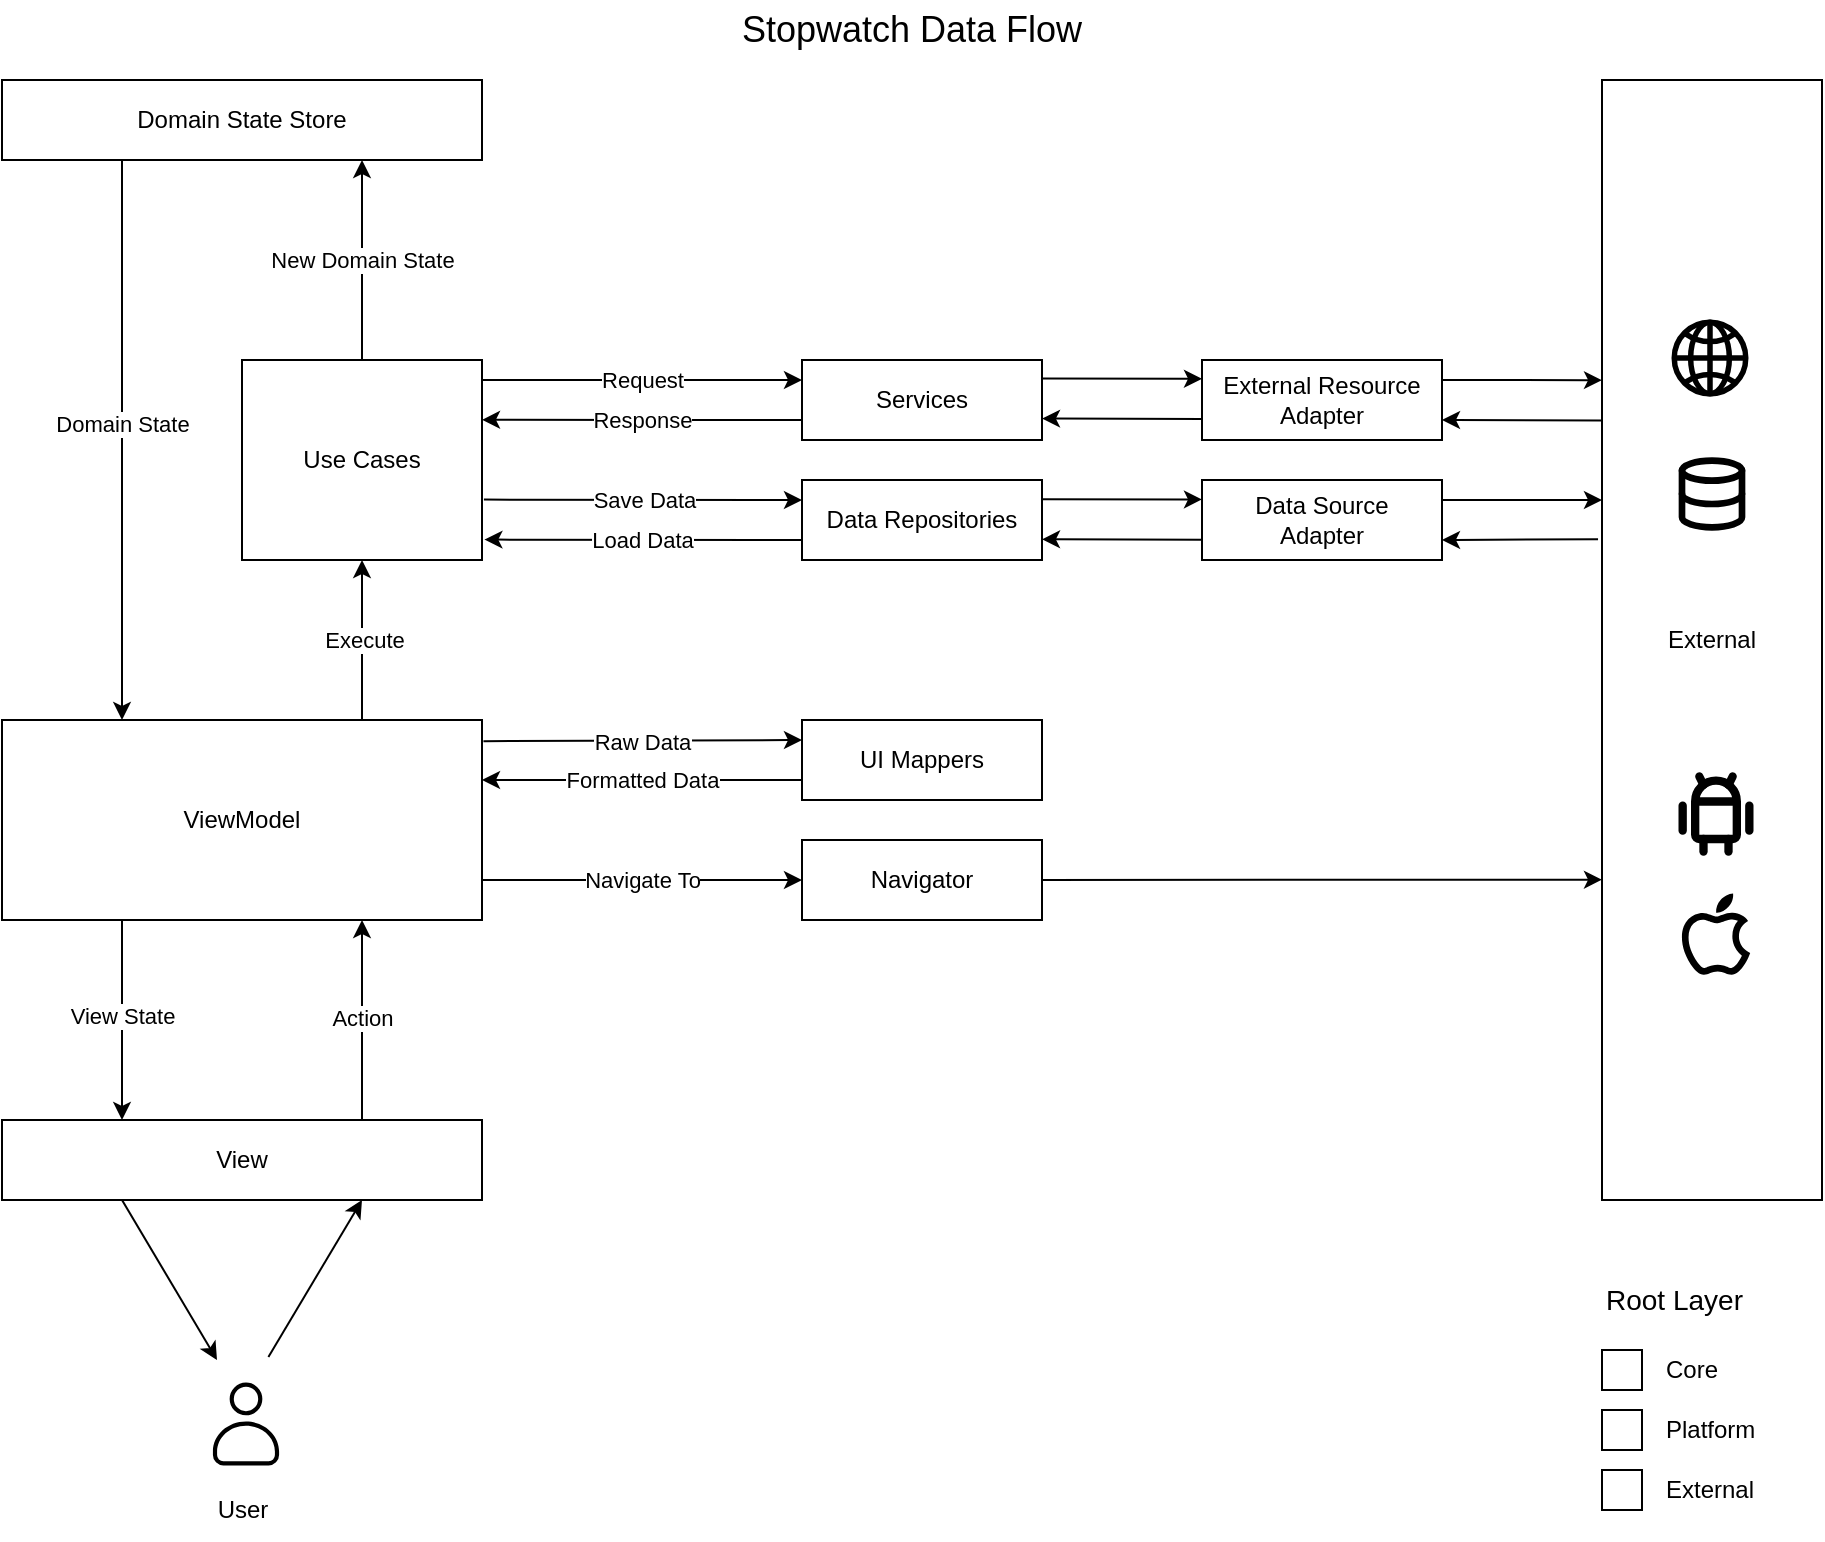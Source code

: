 <mxfile>
    <diagram id="jtDUzQ1pqoce6ORhRkvu" name="Page-1">
        <mxGraphModel dx="1056" dy="742" grid="1" gridSize="10" guides="1" tooltips="1" connect="1" arrows="1" fold="1" page="0" pageScale="1" pageWidth="1100" pageHeight="850" background="none" math="0" shadow="0">
            <root>
                <mxCell id="0"/>
                <mxCell id="1" parent="0"/>
                <mxCell id="11" style="edgeStyle=none;html=1;exitX=0.75;exitY=0;exitDx=0;exitDy=0;entryX=0.75;entryY=1;entryDx=0;entryDy=0;flowAnimation=0;" parent="1" source="2" target="3" edge="1">
                    <mxGeometry relative="1" as="geometry"/>
                </mxCell>
                <mxCell id="13" value="Action" style="edgeLabel;html=1;align=center;verticalAlign=middle;resizable=0;points=[];" parent="11" vertex="1" connectable="0">
                    <mxGeometry x="0.101" y="-2" relative="1" as="geometry">
                        <mxPoint x="-2" y="4" as="offset"/>
                    </mxGeometry>
                </mxCell>
                <mxCell id="100" style="edgeStyle=none;html=1;entryX=0.25;entryY=0;entryDx=0;entryDy=0;startArrow=none;startFill=0;endArrow=classic;endFill=1;exitX=0.25;exitY=1;exitDx=0;exitDy=0;flowAnimation=0;" parent="1" source="2" target="45" edge="1">
                    <mxGeometry relative="1" as="geometry"/>
                </mxCell>
                <mxCell id="2" value="View" style="rounded=0;whiteSpace=wrap;html=1;" parent="1" vertex="1">
                    <mxGeometry x="320" y="720" width="240" height="40" as="geometry"/>
                </mxCell>
                <mxCell id="14" style="edgeStyle=none;html=1;exitX=0.75;exitY=0;exitDx=0;exitDy=0;entryX=0.5;entryY=1;entryDx=0;entryDy=0;flowAnimation=0;" parent="1" source="3" target="4" edge="1">
                    <mxGeometry relative="1" as="geometry"/>
                </mxCell>
                <mxCell id="15" value="Execute" style="edgeLabel;html=1;align=center;verticalAlign=middle;resizable=0;points=[];" parent="14" vertex="1" connectable="0">
                    <mxGeometry x="0.195" y="-1" relative="1" as="geometry">
                        <mxPoint y="8" as="offset"/>
                    </mxGeometry>
                </mxCell>
                <mxCell id="32" style="edgeStyle=none;html=1;exitX=0.25;exitY=1;exitDx=0;exitDy=0;entryX=0.25;entryY=0;entryDx=0;entryDy=0;flowAnimation=0;" parent="1" source="3" target="2" edge="1">
                    <mxGeometry relative="1" as="geometry"/>
                </mxCell>
                <mxCell id="33" value="View State" style="edgeLabel;html=1;align=center;verticalAlign=middle;resizable=0;points=[];" parent="32" vertex="1" connectable="0">
                    <mxGeometry x="-0.225" relative="1" as="geometry">
                        <mxPoint y="9" as="offset"/>
                    </mxGeometry>
                </mxCell>
                <mxCell id="34" style="edgeStyle=none;html=1;entryX=0;entryY=0.5;entryDx=0;entryDy=0;exitX=1;exitY=0.8;exitDx=0;exitDy=0;exitPerimeter=0;flowAnimation=0;" parent="1" source="3" target="10" edge="1">
                    <mxGeometry relative="1" as="geometry">
                        <mxPoint x="570" y="600" as="sourcePoint"/>
                    </mxGeometry>
                </mxCell>
                <mxCell id="35" value="Navigate To" style="edgeLabel;html=1;align=center;verticalAlign=middle;resizable=0;points=[];" parent="34" vertex="1" connectable="0">
                    <mxGeometry x="-0.101" y="-1" relative="1" as="geometry">
                        <mxPoint x="8" y="-1" as="offset"/>
                    </mxGeometry>
                </mxCell>
                <mxCell id="36" style="edgeStyle=none;html=1;exitX=1.003;exitY=0.106;exitDx=0;exitDy=0;entryX=0;entryY=0.25;entryDx=0;entryDy=0;exitPerimeter=0;flowAnimation=0;" parent="1" source="3" target="6" edge="1">
                    <mxGeometry relative="1" as="geometry"/>
                </mxCell>
                <mxCell id="37" value="Raw Data" style="edgeLabel;html=1;align=center;verticalAlign=middle;resizable=0;points=[];" parent="36" vertex="1" connectable="0">
                    <mxGeometry x="-0.486" relative="1" as="geometry">
                        <mxPoint x="38" as="offset"/>
                    </mxGeometry>
                </mxCell>
                <mxCell id="3" value="ViewModel" style="rounded=0;whiteSpace=wrap;html=1;" parent="1" vertex="1">
                    <mxGeometry x="320" y="520" width="240" height="100" as="geometry"/>
                </mxCell>
                <mxCell id="17" style="edgeStyle=none;html=1;exitX=1.008;exitY=0.698;exitDx=0;exitDy=0;entryX=0;entryY=0.25;entryDx=0;entryDy=0;exitPerimeter=0;flowAnimation=0;" parent="1" source="4" target="9" edge="1">
                    <mxGeometry relative="1" as="geometry"/>
                </mxCell>
                <mxCell id="23" value="Save Data" style="edgeLabel;html=1;align=center;verticalAlign=middle;resizable=0;points=[];" parent="17" vertex="1" connectable="0">
                    <mxGeometry x="-0.053" relative="1" as="geometry">
                        <mxPoint x="4" as="offset"/>
                    </mxGeometry>
                </mxCell>
                <mxCell id="25" style="edgeStyle=none;html=1;exitX=1;exitY=0.1;exitDx=0;exitDy=0;entryX=0;entryY=0.25;entryDx=0;entryDy=0;exitPerimeter=0;flowAnimation=0;" parent="1" source="4" target="7" edge="1">
                    <mxGeometry relative="1" as="geometry"/>
                </mxCell>
                <mxCell id="26" value="Request" style="edgeLabel;html=1;align=center;verticalAlign=middle;resizable=0;points=[];" parent="25" vertex="1" connectable="0">
                    <mxGeometry x="0.183" relative="1" as="geometry">
                        <mxPoint x="-15" as="offset"/>
                    </mxGeometry>
                </mxCell>
                <mxCell id="28" style="edgeStyle=none;html=1;entryX=0.75;entryY=1;entryDx=0;entryDy=0;flowAnimation=0;" parent="1" source="4" target="8" edge="1">
                    <mxGeometry relative="1" as="geometry"/>
                </mxCell>
                <mxCell id="29" value="New Domain State" style="edgeLabel;html=1;align=center;verticalAlign=middle;resizable=0;points=[];" parent="28" vertex="1" connectable="0">
                    <mxGeometry x="-0.107" y="1" relative="1" as="geometry">
                        <mxPoint x="1" y="-6" as="offset"/>
                    </mxGeometry>
                </mxCell>
                <mxCell id="4" value="Use Cases" style="rounded=0;whiteSpace=wrap;html=1;" parent="1" vertex="1">
                    <mxGeometry x="440" y="340" width="120" height="100" as="geometry"/>
                </mxCell>
                <mxCell id="38" style="edgeStyle=none;html=1;exitX=0;exitY=0.75;exitDx=0;exitDy=0;entryX=1;entryY=0.3;entryDx=0;entryDy=0;entryPerimeter=0;flowAnimation=0;" parent="1" source="6" target="3" edge="1">
                    <mxGeometry relative="1" as="geometry">
                        <mxPoint x="600" y="550" as="targetPoint"/>
                    </mxGeometry>
                </mxCell>
                <mxCell id="39" value="Formatted Data" style="edgeLabel;html=1;align=center;verticalAlign=middle;resizable=0;points=[];" parent="38" vertex="1" connectable="0">
                    <mxGeometry x="0.19" relative="1" as="geometry">
                        <mxPoint x="15" as="offset"/>
                    </mxGeometry>
                </mxCell>
                <mxCell id="6" value="UI Mappers" style="rounded=0;whiteSpace=wrap;html=1;" parent="1" vertex="1">
                    <mxGeometry x="720" y="520" width="120" height="40" as="geometry"/>
                </mxCell>
                <mxCell id="27" value="Response" style="edgeStyle=none;html=1;exitX=0;exitY=0.75;exitDx=0;exitDy=0;entryX=1;entryY=0.299;entryDx=0;entryDy=0;entryPerimeter=0;flowAnimation=0;" parent="1" source="7" target="4" edge="1">
                    <mxGeometry relative="1" as="geometry">
                        <Array as="points">
                            <mxPoint x="650" y="370"/>
                        </Array>
                        <mxPoint as="offset"/>
                    </mxGeometry>
                </mxCell>
                <mxCell id="7" value="Services" style="rounded=0;whiteSpace=wrap;html=1;" parent="1" vertex="1">
                    <mxGeometry x="720" y="340" width="120" height="40" as="geometry"/>
                </mxCell>
                <mxCell id="30" style="edgeStyle=none;html=1;exitX=0.25;exitY=1;exitDx=0;exitDy=0;entryX=0.25;entryY=0;entryDx=0;entryDy=0;flowAnimation=0;" parent="1" source="8" target="3" edge="1">
                    <mxGeometry relative="1" as="geometry"/>
                </mxCell>
                <mxCell id="31" value="Domain State" style="edgeLabel;html=1;align=center;verticalAlign=middle;resizable=0;points=[];" parent="30" vertex="1" connectable="0">
                    <mxGeometry x="-0.06" relative="1" as="geometry">
                        <mxPoint as="offset"/>
                    </mxGeometry>
                </mxCell>
                <mxCell id="8" value="Domain State Store" style="rounded=0;whiteSpace=wrap;html=1;" parent="1" vertex="1">
                    <mxGeometry x="320" y="200" width="240" height="40" as="geometry"/>
                </mxCell>
                <mxCell id="19" style="edgeStyle=none;html=1;exitX=0;exitY=0.75;exitDx=0;exitDy=0;entryX=1.01;entryY=0.898;entryDx=0;entryDy=0;entryPerimeter=0;flowAnimation=0;" parent="1" source="9" target="4" edge="1">
                    <mxGeometry relative="1" as="geometry"/>
                </mxCell>
                <mxCell id="24" value="Load Data" style="edgeLabel;html=1;align=center;verticalAlign=middle;resizable=0;points=[];" parent="19" vertex="1" connectable="0">
                    <mxGeometry x="-0.043" y="1" relative="1" as="geometry">
                        <mxPoint x="-4" y="-1" as="offset"/>
                    </mxGeometry>
                </mxCell>
                <mxCell id="9" value="Data Repositories" style="rounded=0;whiteSpace=wrap;html=1;" parent="1" vertex="1">
                    <mxGeometry x="720" y="400" width="120" height="40" as="geometry"/>
                </mxCell>
                <mxCell id="99" style="edgeStyle=none;html=1;startArrow=none;startFill=0;endArrow=classic;endFill=1;entryX=0;entryY=0.714;entryDx=0;entryDy=0;entryPerimeter=0;flowAnimation=0;" parent="1" source="10" target="40" edge="1">
                    <mxGeometry relative="1" as="geometry">
                        <mxPoint x="1110" y="600" as="targetPoint"/>
                    </mxGeometry>
                </mxCell>
                <mxCell id="10" value="Navigator" style="rounded=0;whiteSpace=wrap;html=1;" parent="1" vertex="1">
                    <mxGeometry x="720" y="580" width="120" height="40" as="geometry"/>
                </mxCell>
                <mxCell id="92" style="edgeStyle=none;html=1;startArrow=none;startFill=0;endArrow=classic;endFill=1;exitX=-0.018;exitY=0.41;exitDx=0;exitDy=0;exitPerimeter=0;flowAnimation=0;" parent="1" source="40" edge="1">
                    <mxGeometry relative="1" as="geometry">
                        <mxPoint x="1040" y="430" as="targetPoint"/>
                    </mxGeometry>
                </mxCell>
                <mxCell id="94" style="edgeStyle=none;html=1;entryX=1;entryY=0.75;entryDx=0;entryDy=0;startArrow=none;startFill=0;endArrow=classic;endFill=1;exitX=0;exitY=0.304;exitDx=0;exitDy=0;exitPerimeter=0;flowAnimation=0;" parent="1" source="40" target="53" edge="1">
                    <mxGeometry relative="1" as="geometry"/>
                </mxCell>
                <mxCell id="40" value="External" style="rounded=0;whiteSpace=wrap;html=1;" parent="1" vertex="1">
                    <mxGeometry x="1120" y="200" width="110" height="560" as="geometry"/>
                </mxCell>
                <mxCell id="44" value="Stopwatch Data Flow" style="text;html=1;strokeColor=none;fillColor=none;align=center;verticalAlign=middle;whiteSpace=wrap;rounded=0;fontSize=18;" parent="1" vertex="1">
                    <mxGeometry x="660" y="160" width="230" height="30" as="geometry"/>
                </mxCell>
                <mxCell id="45" value="&lt;svg style=&quot;font-size: 50px;&quot; stroke=&quot;currentColor&quot; fill=&quot;currentColor&quot; stroke-width=&quot;0&quot; viewBox=&quot;0 0 24 24&quot; height=&quot;1em&quot; width=&quot;1em&quot; xmlns=&quot;http://www.w3.org/2000/svg&quot;&gt;&lt;g id=&quot;User&quot; style=&quot;font-size: 50px;&quot;&gt;&lt;g style=&quot;font-size: 50px;&quot;&gt;&lt;path d=&quot;M17.438,21.937H6.562a2.5,2.5,0,0,1-2.5-2.5V18.61c0-3.969,3.561-7.2,7.938-7.2s7.938,3.229,7.938,7.2v.827A2.5,2.5,0,0,1,17.438,21.937ZM12,12.412c-3.826,0-6.938,2.78-6.938,6.2v.827a1.5,1.5,0,0,0,1.5,1.5H17.438a1.5,1.5,0,0,0,1.5-1.5V18.61C18.938,15.192,15.826,12.412,12,12.412Z&quot; style=&quot;font-size: 50px;&quot;&gt;&lt;/path&gt;&lt;path d=&quot;M12,9.911a3.924,3.924,0,1,1,3.923-3.924A3.927,3.927,0,0,1,12,9.911Zm0-6.847a2.924,2.924,0,1,0,2.923,2.923A2.926,2.926,0,0,0,12,3.064Z&quot; style=&quot;font-size: 50px;&quot;&gt;&lt;/path&gt;&lt;/g&gt;&lt;/g&gt;&lt;/svg&gt;" style="text;whiteSpace=wrap;html=1;fontSize=50;" parent="1" vertex="1">
                    <mxGeometry x="415" y="840" width="50" height="60" as="geometry"/>
                </mxCell>
                <mxCell id="46" value="User" style="text;html=1;align=center;verticalAlign=middle;resizable=0;points=[];autosize=1;strokeColor=none;fillColor=none;fontSize=12;" parent="1" vertex="1">
                    <mxGeometry x="415" y="900" width="50" height="30" as="geometry"/>
                </mxCell>
                <mxCell id="93" style="edgeStyle=none;html=1;exitX=1;exitY=0.25;exitDx=0;exitDy=0;entryX=0;entryY=0.268;entryDx=0;entryDy=0;entryPerimeter=0;startArrow=none;startFill=0;endArrow=classic;endFill=1;flowAnimation=0;" parent="1" source="53" target="40" edge="1">
                    <mxGeometry relative="1" as="geometry"/>
                </mxCell>
                <mxCell id="53" value="External Resource Adapter" style="rounded=0;whiteSpace=wrap;html=1;" parent="1" vertex="1">
                    <mxGeometry x="920" y="340" width="120" height="40" as="geometry"/>
                </mxCell>
                <mxCell id="91" style="edgeStyle=none;html=1;exitX=1;exitY=0.25;exitDx=0;exitDy=0;entryX=0;entryY=0.375;entryDx=0;entryDy=0;entryPerimeter=0;startArrow=none;startFill=0;endArrow=classic;endFill=1;flowAnimation=0;" parent="1" source="54" target="40" edge="1">
                    <mxGeometry relative="1" as="geometry"/>
                </mxCell>
                <mxCell id="54" value="Data Source&lt;br&gt;Adapter" style="rounded=0;whiteSpace=wrap;html=1;" parent="1" vertex="1">
                    <mxGeometry x="920" y="400" width="120" height="40" as="geometry"/>
                </mxCell>
                <mxCell id="66" value="" style="whiteSpace=wrap;html=1;aspect=fixed;" parent="1" vertex="1">
                    <mxGeometry x="1120" y="835" width="20" height="20" as="geometry"/>
                </mxCell>
                <mxCell id="67" value="Core" style="text;html=1;strokeColor=none;fillColor=none;align=left;verticalAlign=middle;whiteSpace=wrap;rounded=0;dashed=1;dashPattern=1 1;" parent="1" vertex="1">
                    <mxGeometry x="1150" y="830" width="50" height="30" as="geometry"/>
                </mxCell>
                <mxCell id="68" value="" style="whiteSpace=wrap;html=1;aspect=fixed;" parent="1" vertex="1">
                    <mxGeometry x="1120" y="865" width="20" height="20" as="geometry"/>
                </mxCell>
                <mxCell id="69" value="Platform" style="text;html=1;strokeColor=none;fillColor=none;align=left;verticalAlign=middle;whiteSpace=wrap;rounded=0;dashed=1;dashPattern=1 1;" parent="1" vertex="1">
                    <mxGeometry x="1150" y="860" width="50" height="30" as="geometry"/>
                </mxCell>
                <mxCell id="70" value="" style="whiteSpace=wrap;html=1;aspect=fixed;" parent="1" vertex="1">
                    <mxGeometry x="1120" y="895" width="20" height="20" as="geometry"/>
                </mxCell>
                <mxCell id="71" value="External" style="text;html=1;strokeColor=none;fillColor=none;align=left;verticalAlign=middle;whiteSpace=wrap;rounded=0;dashed=1;dashPattern=1 1;" parent="1" vertex="1">
                    <mxGeometry x="1150" y="890" width="70" height="30" as="geometry"/>
                </mxCell>
                <mxCell id="72" value="Root Layer" style="text;html=1;strokeColor=none;fillColor=none;align=left;verticalAlign=middle;whiteSpace=wrap;rounded=0;fontSize=14;" parent="1" vertex="1">
                    <mxGeometry x="1120" y="800" width="80" height="20" as="geometry"/>
                </mxCell>
                <mxCell id="75" value="&lt;svg stroke=&quot;currentColor&quot; fill=&quot;none&quot; stroke-width=&quot;2&quot; viewBox=&quot;0 0 24 24&quot; stroke-linecap=&quot;round&quot; stroke-linejoin=&quot;round&quot; height=&quot;1em&quot; width=&quot;1em&quot; xmlns=&quot;http://www.w3.org/2000/svg&quot; style=&quot;font-size: 40px;&quot;&gt;&lt;ellipse cx=&quot;12&quot; cy=&quot;5&quot; rx=&quot;9&quot; ry=&quot;3&quot; style=&quot;font-size: 40px;&quot;&gt;&lt;/ellipse&gt;&lt;path d=&quot;M21 12c0 1.66-4 3-9 3s-9-1.34-9-3&quot; style=&quot;font-size: 40px;&quot;&gt;&lt;/path&gt;&lt;path d=&quot;M3 5v14c0 1.66 4 3 9 3s9-1.34 9-3V5&quot; style=&quot;font-size: 40px;&quot;&gt;&lt;/path&gt;&lt;/svg&gt;" style="text;whiteSpace=wrap;html=1;fontSize=40;" parent="1" vertex="1">
                    <mxGeometry x="1152.5" y="380" width="45" height="50" as="geometry"/>
                </mxCell>
                <mxCell id="76" value="&lt;svg stroke=&quot;currentColor&quot; fill=&quot;currentColor&quot; stroke-width=&quot;0&quot; viewBox=&quot;0 0 512 512&quot; height=&quot;1em&quot; width=&quot;1em&quot; xmlns=&quot;http://www.w3.org/2000/svg&quot; style=&quot;font-size: 44px;&quot;&gt;&lt;path fill=&quot;none&quot; stroke-miterlimit=&quot;10&quot; stroke-width=&quot;32&quot; d=&quot;M256 48C141.13 48 48 141.13 48 256s93.13 208 208 208 208-93.13 208-208S370.87 48 256 48z&quot; style=&quot;font-size: 44px;&quot;&gt;&lt;/path&gt;&lt;path fill=&quot;none&quot; stroke-miterlimit=&quot;10&quot; stroke-width=&quot;32&quot; d=&quot;M256 48c-58.07 0-112.67 93.13-112.67 208S197.93 464 256 464s112.67-93.13 112.67-208S314.07 48 256 48z&quot; style=&quot;font-size: 44px;&quot;&gt;&lt;/path&gt;&lt;path fill=&quot;none&quot; stroke-linecap=&quot;round&quot; stroke-linejoin=&quot;round&quot; stroke-width=&quot;32&quot; d=&quot;M117.33 117.33c38.24 27.15 86.38 43.34 138.67 43.34s100.43-16.19 138.67-43.34m0 277.34c-38.24-27.15-86.38-43.34-138.67-43.34s-100.43 16.19-138.67 43.34&quot; style=&quot;font-size: 44px;&quot;&gt;&lt;/path&gt;&lt;path fill=&quot;none&quot; stroke-miterlimit=&quot;10&quot; stroke-width=&quot;32&quot; d=&quot;M256 48v416m208-208H48&quot; style=&quot;font-size: 44px;&quot;&gt;&lt;/path&gt;&lt;/svg&gt;" style="text;whiteSpace=wrap;html=1;fontSize=44;" parent="1" vertex="1">
                    <mxGeometry x="1150" y="310" width="50" height="60" as="geometry"/>
                </mxCell>
                <mxCell id="78" value="&lt;svg stroke=&quot;currentColor&quot; fill=&quot;none&quot; stroke-width=&quot;2&quot; viewBox=&quot;0 0 24 24&quot; stroke-linecap=&quot;round&quot; stroke-linejoin=&quot;round&quot; height=&quot;1em&quot; width=&quot;1em&quot; xmlns=&quot;http://www.w3.org/2000/svg&quot;&gt;&lt;path d=&quot;M4 10l0 6&quot;&gt;&lt;/path&gt;&lt;path d=&quot;M20 10l0 6&quot;&gt;&lt;/path&gt;&lt;path d=&quot;M7 9h10v8a1 1 0 0 1 -1 1h-8a1 1 0 0 1 -1 -1v-8a5 5 0 0 1 10 0&quot;&gt;&lt;/path&gt;&lt;path d=&quot;M8 3l1 2&quot;&gt;&lt;/path&gt;&lt;path d=&quot;M16 3l-1 2&quot;&gt;&lt;/path&gt;&lt;path d=&quot;M9 18l0 3&quot;&gt;&lt;/path&gt;&lt;path d=&quot;M15 18l0 3&quot;&gt;&lt;/path&gt;&lt;/svg&gt;" style="text;whiteSpace=wrap;html=1;fontSize=50;" parent="1" vertex="1">
                    <mxGeometry x="1150" y="535" width="50" height="60" as="geometry"/>
                </mxCell>
                <mxCell id="79" value="&lt;svg stroke=&quot;currentColor&quot; fill=&quot;currentColor&quot; stroke-width=&quot;0&quot; viewBox=&quot;0 0 1024 1024&quot; height=&quot;1em&quot; width=&quot;1em&quot; xmlns=&quot;http://www.w3.org/2000/svg&quot;&gt;&lt;path d=&quot;M747.4 535.7c-.4-68.2 30.5-119.6 92.9-157.5-34.9-50-87.7-77.5-157.3-82.8-65.9-5.2-138 38.4-164.4 38.4-27.9 0-91.7-36.6-141.9-36.6C273.1 298.8 163 379.8 163 544.6c0 48.7 8.9 99 26.7 150.8 23.8 68.2 109.6 235.3 199.1 232.6 46.8-1.1 79.9-33.2 140.8-33.2 59.1 0 89.7 33.2 141.9 33.2 90.3-1.3 167.9-153.2 190.5-221.6-121.1-57.1-114.6-167.2-114.6-170.7zm-10.6 267c-14.3 19.9-28.7 35.6-41.9 45.7-10.5 8-18.6 11.4-24 11.6-9-.1-17.7-2.3-34.7-8.8-1.2-.5-2.5-1-4.2-1.6l-4.4-1.7c-17.4-6.7-27.8-10.3-41.1-13.8-18.6-4.8-37.1-7.4-56.9-7.4-20.2 0-39.2 2.5-58.1 7.2-13.9 3.5-25.6 7.4-42.7 13.8-.7.3-8.1 3.1-10.2 3.9-3.5 1.3-6.2 2.3-8.7 3.2-10.4 3.6-17 5.1-22.9 5.2-.7 0-1.3-.1-1.8-.2-1.1-.2-2.5-.6-4.1-1.3-4.5-1.8-9.9-5.1-16-9.8-14-10.9-29.4-28-45.1-49.9-27.5-38.6-53.5-89.8-66-125.7-15.4-44.8-23-87.7-23-128.6 0-60.2 17.8-106 48.4-137.1 26.3-26.6 61.7-41.5 97.8-42.3 5.9.1 14.5 1.5 25.4 4.5 8.6 2.3 18 5.4 30.7 9.9 3.8 1.4 16.9 6.1 18.5 6.7 7.7 2.8 13.5 4.8 19.2 6.6 18.2 5.8 32.3 9 47.6 9 15.5 0 28.8-3.3 47.7-9.8 7.1-2.4 32.9-12 37.5-13.6 25.6-9.1 44.5-14 60.8-15.2 4.8-.4 9.1-.4 13.2-.1 22.7 1.8 42.1 6.3 58.6 13.8-37.6 43.4-57 96.5-56.9 158.4-.3 14.7.9 31.7 5.1 51.8 6.4 30.5 18.6 60.7 37.9 89 14.7 21.5 32.9 40.9 54.7 57.8-11.5 23.7-25.6 48.2-40.4 68.8zm-94.5-572c50.7-60.2 46.1-115 44.6-134.7-44.8 2.6-96.6 30.5-126.1 64.8-32.5 36.8-51.6 82.3-47.5 133.6 48.4 3.7 92.6-21.2 129-63.7z&quot;&gt;&lt;/path&gt;&lt;/svg&gt;" style="text;whiteSpace=wrap;html=1;fontSize=50;" parent="1" vertex="1">
                    <mxGeometry x="1150" y="595" width="50" height="70" as="geometry"/>
                </mxCell>
                <mxCell id="85" style="edgeStyle=none;html=1;fontSize=12;startArrow=none;startFill=0;exitX=0.764;exitY=-0.025;exitDx=0;exitDy=0;exitPerimeter=0;entryX=0.75;entryY=1;entryDx=0;entryDy=0;flowAnimation=0;" parent="1" source="45" target="2" edge="1">
                    <mxGeometry relative="1" as="geometry">
                        <mxPoint x="465" y="770.66" as="targetPoint"/>
                        <mxPoint x="507.65" y="849.34" as="sourcePoint"/>
                    </mxGeometry>
                </mxCell>
                <mxCell id="95" style="edgeStyle=none;html=1;entryX=1;entryY=0.75;entryDx=0;entryDy=0;startArrow=none;startFill=0;endArrow=classic;endFill=1;exitX=0;exitY=0.304;exitDx=0;exitDy=0;exitPerimeter=0;flowAnimation=0;" parent="1" edge="1">
                    <mxGeometry relative="1" as="geometry">
                        <mxPoint x="920" y="369.53" as="sourcePoint"/>
                        <mxPoint x="840.0" y="369.29" as="targetPoint"/>
                    </mxGeometry>
                </mxCell>
                <mxCell id="96" style="edgeStyle=none;html=1;exitX=1;exitY=0.25;exitDx=0;exitDy=0;entryX=0;entryY=0.268;entryDx=0;entryDy=0;entryPerimeter=0;startArrow=none;startFill=0;endArrow=classic;endFill=1;flowAnimation=0;" parent="1" edge="1">
                    <mxGeometry relative="1" as="geometry">
                        <mxPoint x="840.0" y="349.29" as="sourcePoint"/>
                        <mxPoint x="920" y="349.37" as="targetPoint"/>
                    </mxGeometry>
                </mxCell>
                <mxCell id="97" style="edgeStyle=none;html=1;entryX=1;entryY=0.75;entryDx=0;entryDy=0;startArrow=none;startFill=0;endArrow=classic;endFill=1;exitX=0;exitY=0.304;exitDx=0;exitDy=0;exitPerimeter=0;flowAnimation=0;" parent="1" edge="1">
                    <mxGeometry relative="1" as="geometry">
                        <mxPoint x="920" y="429.88" as="sourcePoint"/>
                        <mxPoint x="840.0" y="429.64" as="targetPoint"/>
                    </mxGeometry>
                </mxCell>
                <mxCell id="98" style="edgeStyle=none;html=1;exitX=1;exitY=0.25;exitDx=0;exitDy=0;entryX=0;entryY=0.268;entryDx=0;entryDy=0;entryPerimeter=0;startArrow=none;startFill=0;endArrow=classic;endFill=1;flowAnimation=0;" parent="1" edge="1">
                    <mxGeometry relative="1" as="geometry">
                        <mxPoint x="840.0" y="409.64" as="sourcePoint"/>
                        <mxPoint x="920" y="409.72" as="targetPoint"/>
                    </mxGeometry>
                </mxCell>
            </root>
        </mxGraphModel>
    </diagram>
</mxfile>